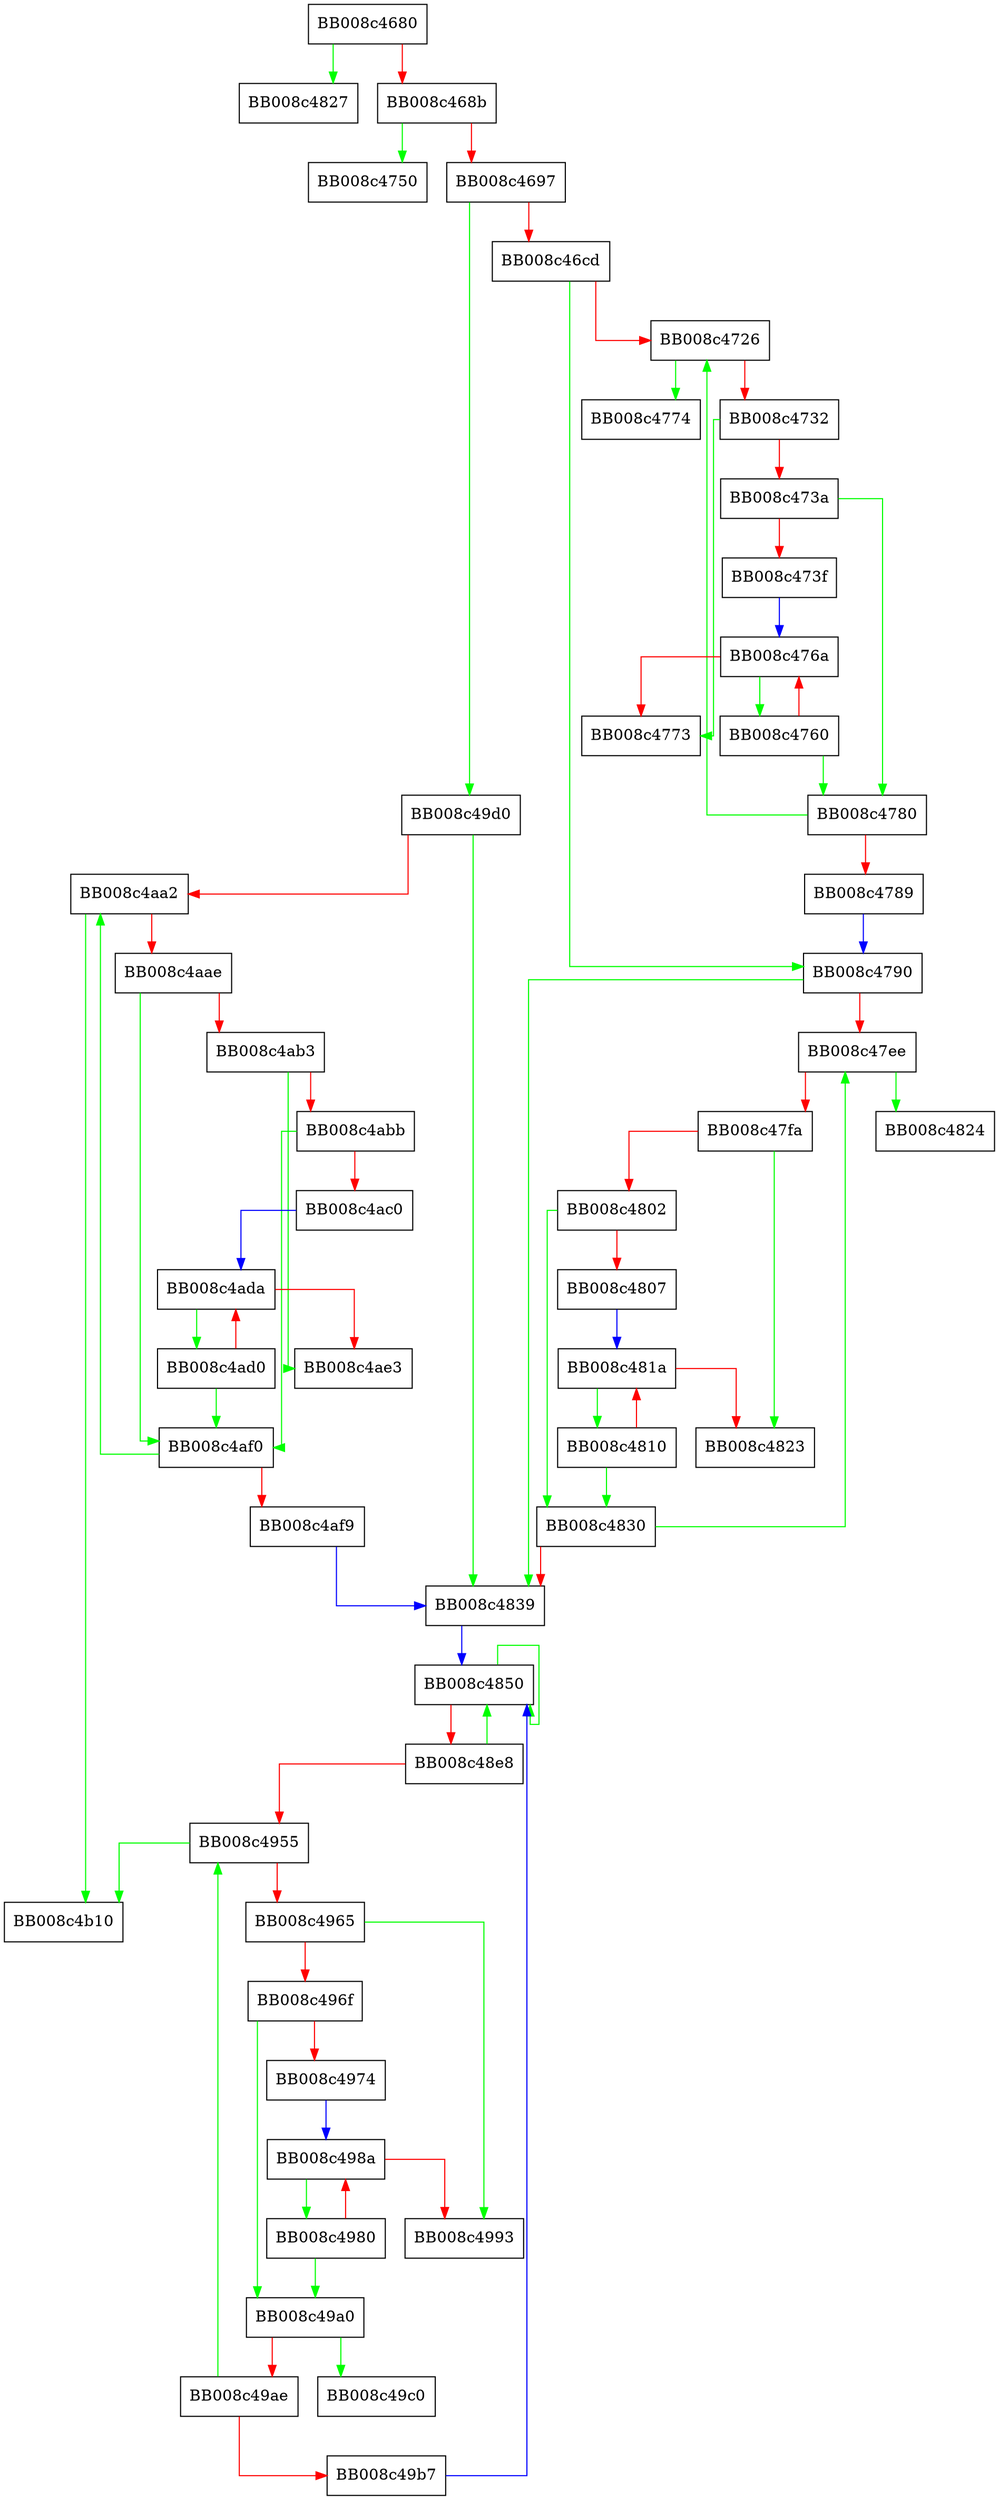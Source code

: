 digraph __strstr_sse2_unaligned {
  node [shape="box"];
  graph [splines=ortho];
  BB008c4680 -> BB008c4827 [color="green"];
  BB008c4680 -> BB008c468b [color="red"];
  BB008c468b -> BB008c4750 [color="green"];
  BB008c468b -> BB008c4697 [color="red"];
  BB008c4697 -> BB008c49d0 [color="green"];
  BB008c4697 -> BB008c46cd [color="red"];
  BB008c46cd -> BB008c4790 [color="green"];
  BB008c46cd -> BB008c4726 [color="red"];
  BB008c4726 -> BB008c4774 [color="green"];
  BB008c4726 -> BB008c4732 [color="red"];
  BB008c4732 -> BB008c4773 [color="green"];
  BB008c4732 -> BB008c473a [color="red"];
  BB008c473a -> BB008c4780 [color="green"];
  BB008c473a -> BB008c473f [color="red"];
  BB008c473f -> BB008c476a [color="blue"];
  BB008c4760 -> BB008c4780 [color="green"];
  BB008c4760 -> BB008c476a [color="red"];
  BB008c476a -> BB008c4760 [color="green"];
  BB008c476a -> BB008c4773 [color="red"];
  BB008c4780 -> BB008c4726 [color="green"];
  BB008c4780 -> BB008c4789 [color="red"];
  BB008c4789 -> BB008c4790 [color="blue"];
  BB008c4790 -> BB008c4839 [color="green"];
  BB008c4790 -> BB008c47ee [color="red"];
  BB008c47ee -> BB008c4824 [color="green"];
  BB008c47ee -> BB008c47fa [color="red"];
  BB008c47fa -> BB008c4823 [color="green"];
  BB008c47fa -> BB008c4802 [color="red"];
  BB008c4802 -> BB008c4830 [color="green"];
  BB008c4802 -> BB008c4807 [color="red"];
  BB008c4807 -> BB008c481a [color="blue"];
  BB008c4810 -> BB008c4830 [color="green"];
  BB008c4810 -> BB008c481a [color="red"];
  BB008c481a -> BB008c4810 [color="green"];
  BB008c481a -> BB008c4823 [color="red"];
  BB008c4830 -> BB008c47ee [color="green"];
  BB008c4830 -> BB008c4839 [color="red"];
  BB008c4839 -> BB008c4850 [color="blue"];
  BB008c4850 -> BB008c4850 [color="green"];
  BB008c4850 -> BB008c48e8 [color="red"];
  BB008c48e8 -> BB008c4850 [color="green"];
  BB008c48e8 -> BB008c4955 [color="red"];
  BB008c4955 -> BB008c4b10 [color="green"];
  BB008c4955 -> BB008c4965 [color="red"];
  BB008c4965 -> BB008c4993 [color="green"];
  BB008c4965 -> BB008c496f [color="red"];
  BB008c496f -> BB008c49a0 [color="green"];
  BB008c496f -> BB008c4974 [color="red"];
  BB008c4974 -> BB008c498a [color="blue"];
  BB008c4980 -> BB008c49a0 [color="green"];
  BB008c4980 -> BB008c498a [color="red"];
  BB008c498a -> BB008c4980 [color="green"];
  BB008c498a -> BB008c4993 [color="red"];
  BB008c49a0 -> BB008c49c0 [color="green"];
  BB008c49a0 -> BB008c49ae [color="red"];
  BB008c49ae -> BB008c4955 [color="green"];
  BB008c49ae -> BB008c49b7 [color="red"];
  BB008c49b7 -> BB008c4850 [color="blue"];
  BB008c49d0 -> BB008c4839 [color="green"];
  BB008c49d0 -> BB008c4aa2 [color="red"];
  BB008c4aa2 -> BB008c4b10 [color="green"];
  BB008c4aa2 -> BB008c4aae [color="red"];
  BB008c4aae -> BB008c4af0 [color="green"];
  BB008c4aae -> BB008c4ab3 [color="red"];
  BB008c4ab3 -> BB008c4ae3 [color="green"];
  BB008c4ab3 -> BB008c4abb [color="red"];
  BB008c4abb -> BB008c4af0 [color="green"];
  BB008c4abb -> BB008c4ac0 [color="red"];
  BB008c4ac0 -> BB008c4ada [color="blue"];
  BB008c4ad0 -> BB008c4af0 [color="green"];
  BB008c4ad0 -> BB008c4ada [color="red"];
  BB008c4ada -> BB008c4ad0 [color="green"];
  BB008c4ada -> BB008c4ae3 [color="red"];
  BB008c4af0 -> BB008c4aa2 [color="green"];
  BB008c4af0 -> BB008c4af9 [color="red"];
  BB008c4af9 -> BB008c4839 [color="blue"];
}
